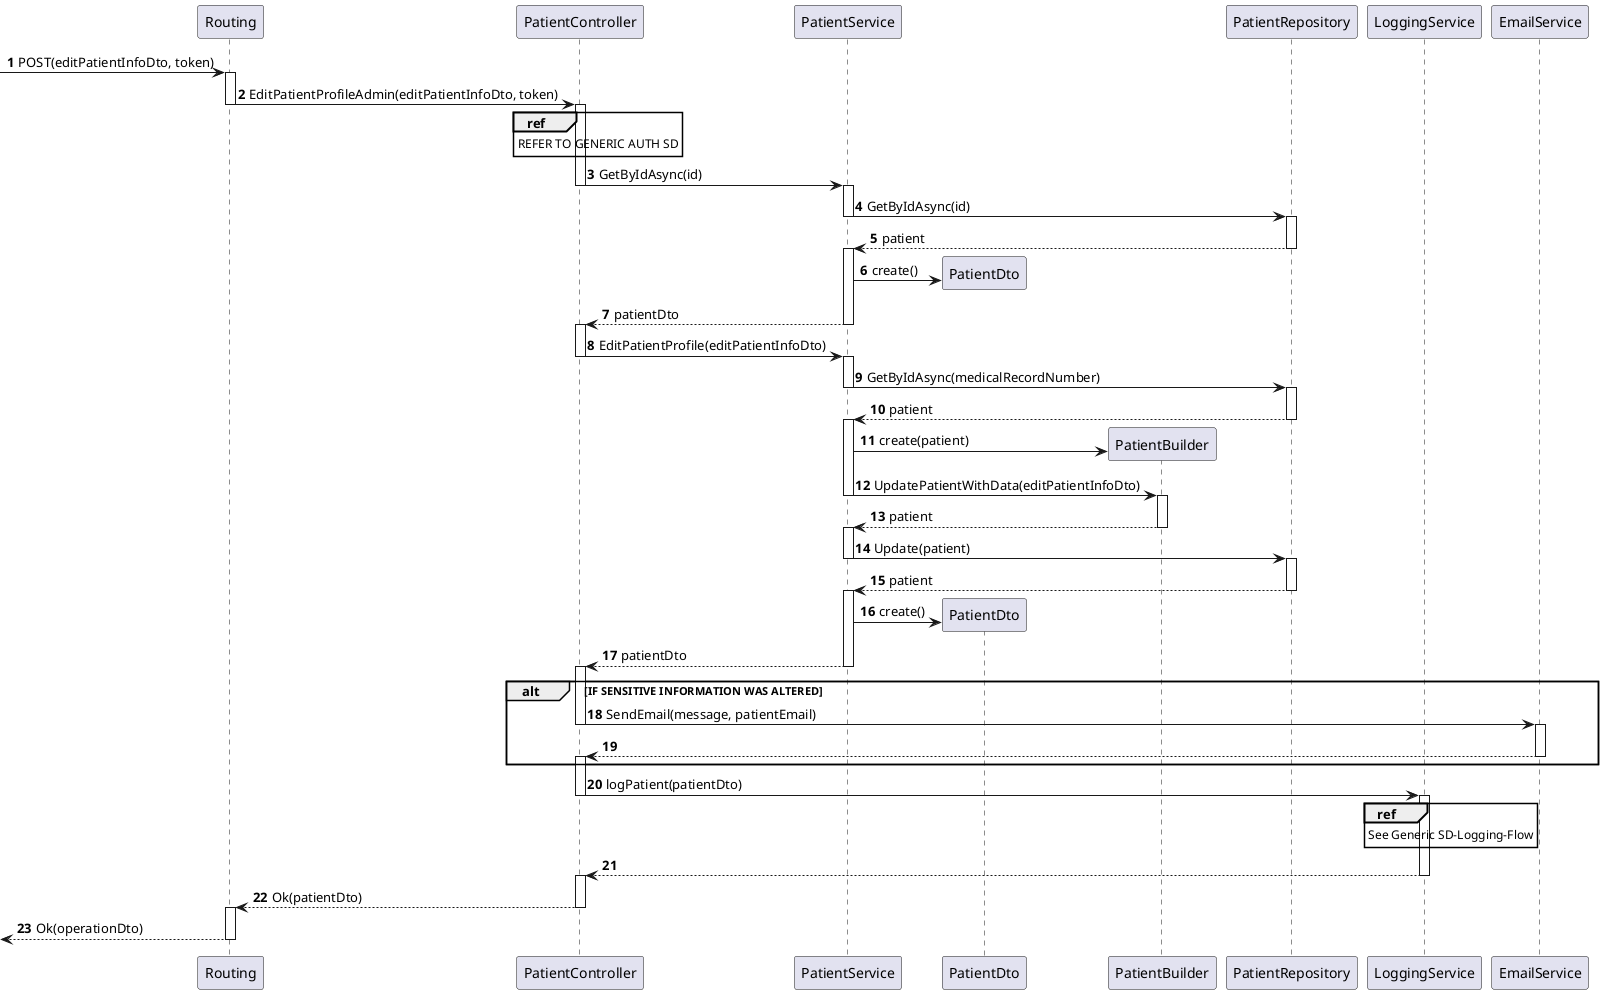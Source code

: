 @startuml
'https://plantuml.com/sequence-diagram

autonumber
participant Routing as route
participant PatientController as ctrl
participant PatientService as svc
participant PatientDto as dto
participant PatientBuilder as patBuilder
participant PatientRepository as patRepo
participant LoggingService as logSvc

-> route : POST(editPatientInfoDto, token)

activate route
route -> ctrl : EditPatientProfileAdmin(editPatientInfoDto, token)


deactivate route
activate ctrl

ref over ctrl
REFER TO GENERIC AUTH SD
end

ctrl -> svc : GetByIdAsync(id)
deactivate ctrl

activate svc
svc -> patRepo : GetByIdAsync(id)

deactivate svc
activate patRepo
patRepo --> svc : patient
deactivate patRepo

activate svc

svc -> dto** : create()
svc --> ctrl : patientDto
deactivate svc
activate ctrl

ctrl -> svc : EditPatientProfile(editPatientInfoDto)
deactivate ctrl
activate svc



svc -> patRepo : GetByIdAsync(medicalRecordNumber)

deactivate svc
activate patRepo

patRepo --> svc: patient
deactivate patRepo
activate svc

svc -> patBuilder** : create(patient)

svc -> patBuilder : UpdatePatientWithData(editPatientInfoDto)
deactivate svc
activate patBuilder

patBuilder --> svc : patient
deactivate patBuilder
activate svc

svc -> patRepo : Update(patient)
deactivate svc
activate patRepo
patRepo --> svc : patient
deactivate patRepo
activate svc

svc -> dto** :create()



svc --> ctrl : patientDto
deactivate svc
activate ctrl

alt IF SENSITIVE INFORMATION WAS ALTERED
ctrl -> EmailService : SendEmail(message, patientEmail)
deactivate ctrl
activate EmailService



EmailService --> ctrl
deactivate EmailService


activate ctrl
end



ctrl -> logSvc : logPatient(patientDto)
deactivate ctrl
activate logSvc
ref over logSvc
See Generic SD-Logging-Flow
end ref
logSvc --> ctrl
deactivate logSvc
activate ctrl

ctrl --> route : Ok(patientDto)
deactivate ctrl

activate route
<-- route : Ok(operationDto)
deactivate route
@enduml